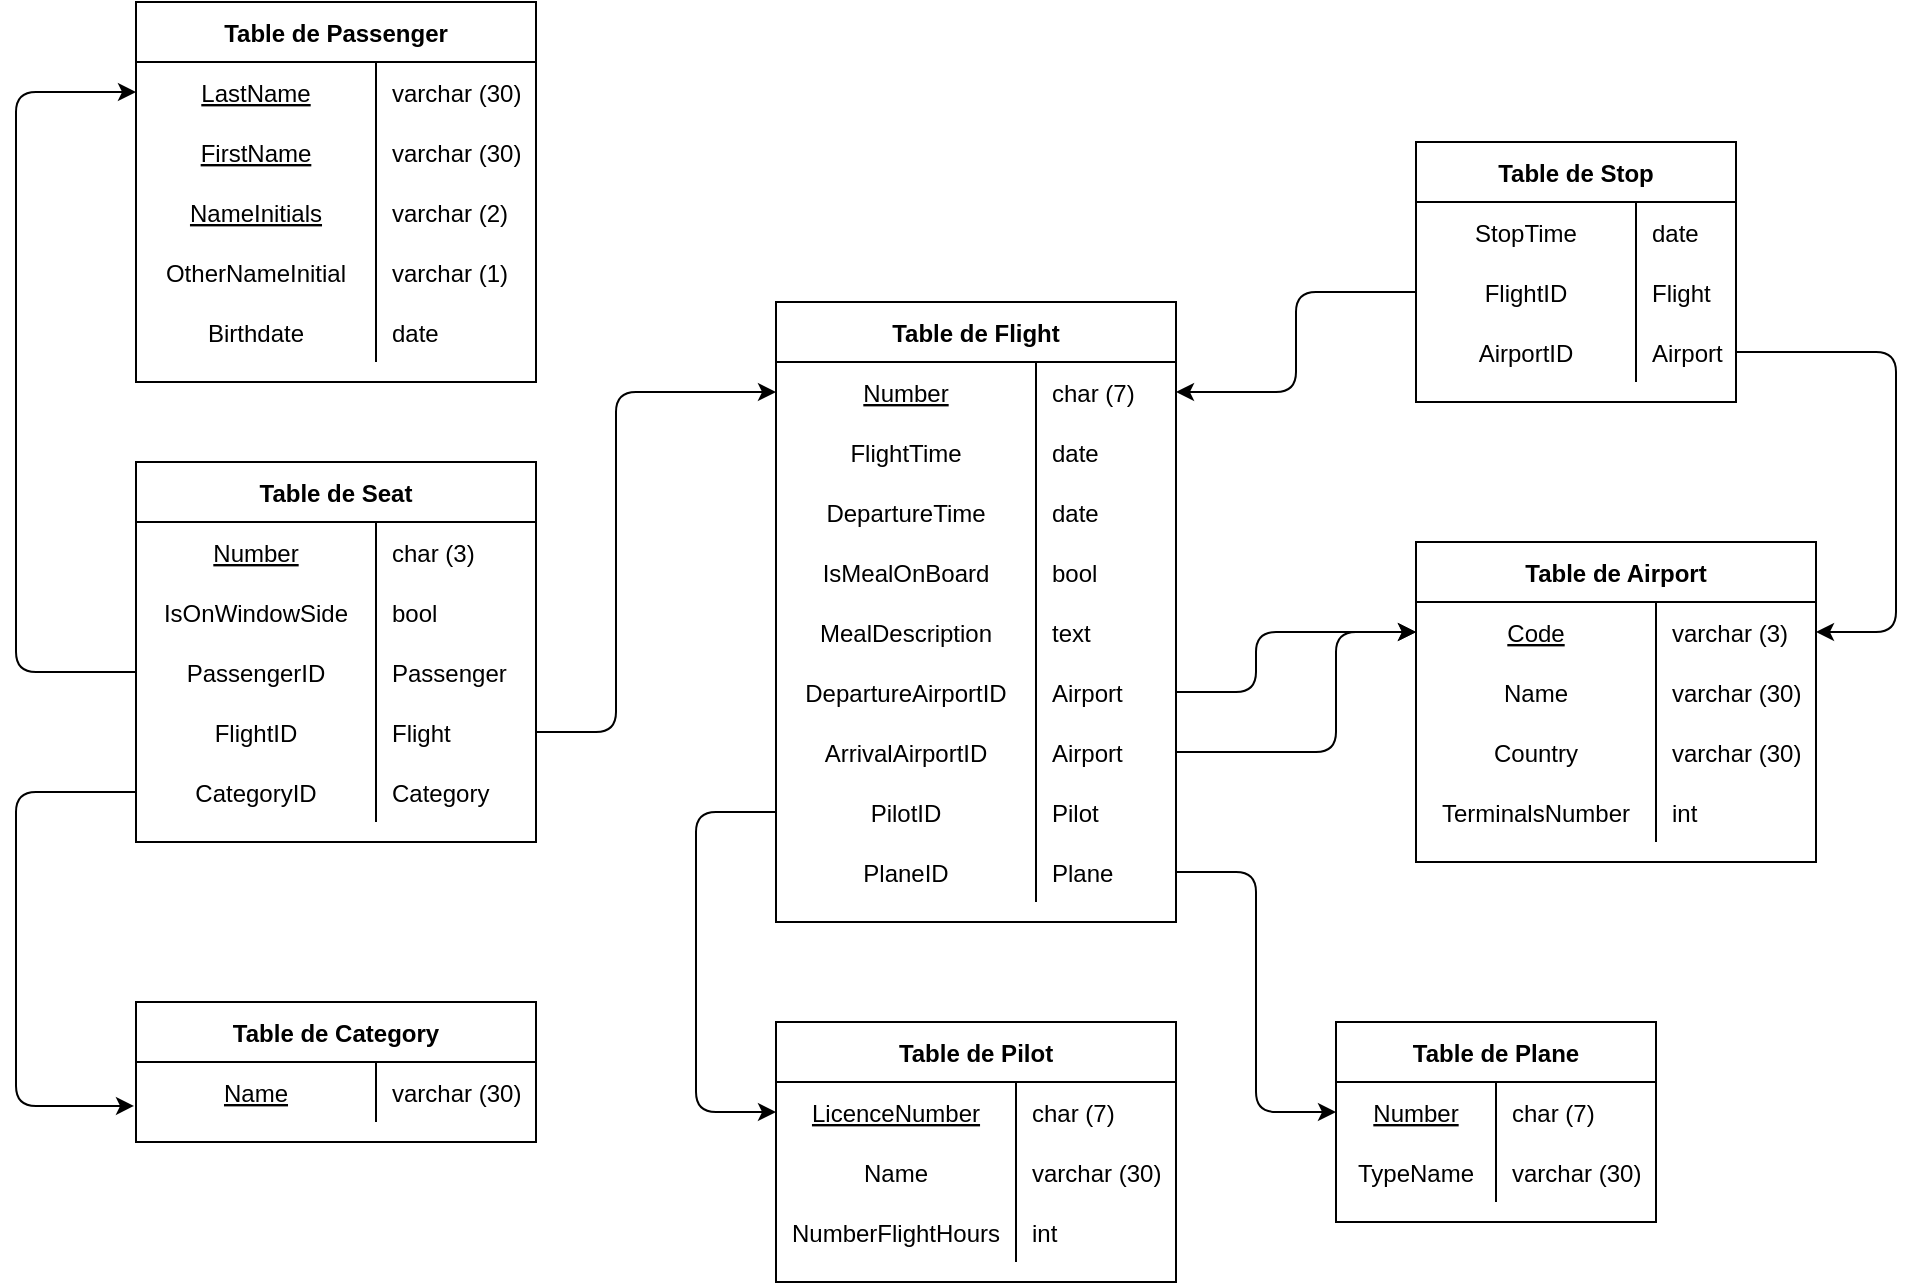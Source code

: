<mxfile version="14.5.1" type="device"><diagram id="QAXBYkKedj2lpTIy9kNh" name="Page-1"><mxGraphModel dx="1346" dy="610" grid="1" gridSize="10" guides="1" tooltips="1" connect="1" arrows="1" fold="1" page="0" pageScale="1" pageWidth="827" pageHeight="1169" math="0" shadow="0"><root><mxCell id="0"/><mxCell id="1" parent="0"/><mxCell id="Ek4FXAFWOjy2_xV1igV_-2" value="Table de Flight" style="shape=table;startSize=30;container=1;collapsible=1;childLayout=tableLayout;fixedRows=1;rowLines=0;fontStyle=1;align=center;resizeLast=1;" parent="1" vertex="1"><mxGeometry x="200" y="160" width="200" height="310" as="geometry"/></mxCell><mxCell id="Ek4FXAFWOjy2_xV1igV_-3" value="" style="shape=partialRectangle;collapsible=0;dropTarget=0;pointerEvents=0;fillColor=none;top=0;left=0;bottom=0;right=0;points=[[0,0.5],[1,0.5]];portConstraint=eastwest;" parent="Ek4FXAFWOjy2_xV1igV_-2" vertex="1"><mxGeometry y="30" width="200" height="30" as="geometry"/></mxCell><mxCell id="Ek4FXAFWOjy2_xV1igV_-4" value="Number" style="shape=partialRectangle;connectable=0;fillColor=none;top=0;left=0;bottom=0;right=0;fontStyle=4;overflow=hidden;" parent="Ek4FXAFWOjy2_xV1igV_-3" vertex="1"><mxGeometry width="130" height="30" as="geometry"/></mxCell><mxCell id="Ek4FXAFWOjy2_xV1igV_-5" value="char (7)" style="shape=partialRectangle;connectable=0;fillColor=none;top=0;left=0;bottom=0;right=0;align=left;spacingLeft=6;fontStyle=0;overflow=hidden;" parent="Ek4FXAFWOjy2_xV1igV_-3" vertex="1"><mxGeometry x="130" width="70" height="30" as="geometry"/></mxCell><mxCell id="Ek4FXAFWOjy2_xV1igV_-28" value="" style="shape=partialRectangle;collapsible=0;dropTarget=0;pointerEvents=0;fillColor=none;top=0;left=0;bottom=0;right=0;points=[[0,0.5],[1,0.5]];portConstraint=eastwest;" parent="Ek4FXAFWOjy2_xV1igV_-2" vertex="1"><mxGeometry y="60" width="200" height="30" as="geometry"/></mxCell><mxCell id="Ek4FXAFWOjy2_xV1igV_-29" value="FlightTime" style="shape=partialRectangle;connectable=0;fillColor=none;top=0;left=0;bottom=0;right=0;fontStyle=0;overflow=hidden;" parent="Ek4FXAFWOjy2_xV1igV_-28" vertex="1"><mxGeometry width="130" height="30" as="geometry"/></mxCell><mxCell id="Ek4FXAFWOjy2_xV1igV_-30" value="date" style="shape=partialRectangle;connectable=0;fillColor=none;top=0;left=0;bottom=0;right=0;align=left;spacingLeft=6;fontStyle=0;overflow=hidden;" parent="Ek4FXAFWOjy2_xV1igV_-28" vertex="1"><mxGeometry x="130" width="70" height="30" as="geometry"/></mxCell><mxCell id="Ek4FXAFWOjy2_xV1igV_-31" value="" style="shape=partialRectangle;collapsible=0;dropTarget=0;pointerEvents=0;fillColor=none;top=0;left=0;bottom=0;right=0;points=[[0,0.5],[1,0.5]];portConstraint=eastwest;" parent="Ek4FXAFWOjy2_xV1igV_-2" vertex="1"><mxGeometry y="90" width="200" height="30" as="geometry"/></mxCell><mxCell id="Ek4FXAFWOjy2_xV1igV_-32" value="DepartureTime" style="shape=partialRectangle;connectable=0;fillColor=none;top=0;left=0;bottom=0;right=0;fontStyle=0;overflow=hidden;" parent="Ek4FXAFWOjy2_xV1igV_-31" vertex="1"><mxGeometry width="130" height="30" as="geometry"/></mxCell><mxCell id="Ek4FXAFWOjy2_xV1igV_-33" value="date" style="shape=partialRectangle;connectable=0;fillColor=none;top=0;left=0;bottom=0;right=0;align=left;spacingLeft=6;fontStyle=0;overflow=hidden;" parent="Ek4FXAFWOjy2_xV1igV_-31" vertex="1"><mxGeometry x="130" width="70" height="30" as="geometry"/></mxCell><mxCell id="Ek4FXAFWOjy2_xV1igV_-34" value="" style="shape=partialRectangle;collapsible=0;dropTarget=0;pointerEvents=0;fillColor=none;top=0;left=0;bottom=0;right=0;points=[[0,0.5],[1,0.5]];portConstraint=eastwest;" parent="Ek4FXAFWOjy2_xV1igV_-2" vertex="1"><mxGeometry y="120" width="200" height="30" as="geometry"/></mxCell><mxCell id="Ek4FXAFWOjy2_xV1igV_-35" value="IsMealOnBoard" style="shape=partialRectangle;connectable=0;fillColor=none;top=0;left=0;bottom=0;right=0;fontStyle=0;overflow=hidden;" parent="Ek4FXAFWOjy2_xV1igV_-34" vertex="1"><mxGeometry width="130" height="30" as="geometry"/></mxCell><mxCell id="Ek4FXAFWOjy2_xV1igV_-36" value="bool" style="shape=partialRectangle;connectable=0;fillColor=none;top=0;left=0;bottom=0;right=0;align=left;spacingLeft=6;fontStyle=0;overflow=hidden;" parent="Ek4FXAFWOjy2_xV1igV_-34" vertex="1"><mxGeometry x="130" width="70" height="30" as="geometry"/></mxCell><mxCell id="Ek4FXAFWOjy2_xV1igV_-37" value="" style="shape=partialRectangle;collapsible=0;dropTarget=0;pointerEvents=0;fillColor=none;top=0;left=0;bottom=0;right=0;points=[[0,0.5],[1,0.5]];portConstraint=eastwest;" parent="Ek4FXAFWOjy2_xV1igV_-2" vertex="1"><mxGeometry y="150" width="200" height="30" as="geometry"/></mxCell><mxCell id="Ek4FXAFWOjy2_xV1igV_-38" value="MealDescription" style="shape=partialRectangle;connectable=0;fillColor=none;top=0;left=0;bottom=0;right=0;fontStyle=0;overflow=hidden;" parent="Ek4FXAFWOjy2_xV1igV_-37" vertex="1"><mxGeometry width="130" height="30" as="geometry"/></mxCell><mxCell id="Ek4FXAFWOjy2_xV1igV_-39" value="text" style="shape=partialRectangle;connectable=0;fillColor=none;top=0;left=0;bottom=0;right=0;align=left;spacingLeft=6;fontStyle=0;overflow=hidden;" parent="Ek4FXAFWOjy2_xV1igV_-37" vertex="1"><mxGeometry x="130" width="70" height="30" as="geometry"/></mxCell><mxCell id="cqCTCalPRMgBTxHticZA-18" style="shape=partialRectangle;collapsible=0;dropTarget=0;pointerEvents=0;fillColor=none;top=0;left=0;bottom=0;right=0;points=[[0,0.5],[1,0.5]];portConstraint=eastwest;" parent="Ek4FXAFWOjy2_xV1igV_-2" vertex="1"><mxGeometry y="180" width="200" height="30" as="geometry"/></mxCell><mxCell id="cqCTCalPRMgBTxHticZA-19" value="DepartureAirportID" style="shape=partialRectangle;connectable=0;fillColor=none;top=0;left=0;bottom=0;right=0;fontStyle=0;overflow=hidden;" parent="cqCTCalPRMgBTxHticZA-18" vertex="1"><mxGeometry width="130" height="30" as="geometry"/></mxCell><mxCell id="cqCTCalPRMgBTxHticZA-20" value="Airport" style="shape=partialRectangle;connectable=0;fillColor=none;top=0;left=0;bottom=0;right=0;align=left;spacingLeft=6;fontStyle=0;overflow=hidden;" parent="cqCTCalPRMgBTxHticZA-18" vertex="1"><mxGeometry x="130" width="70" height="30" as="geometry"/></mxCell><mxCell id="cqCTCalPRMgBTxHticZA-21" style="shape=partialRectangle;collapsible=0;dropTarget=0;pointerEvents=0;fillColor=none;top=0;left=0;bottom=0;right=0;points=[[0,0.5],[1,0.5]];portConstraint=eastwest;" parent="Ek4FXAFWOjy2_xV1igV_-2" vertex="1"><mxGeometry y="210" width="200" height="30" as="geometry"/></mxCell><mxCell id="cqCTCalPRMgBTxHticZA-22" value="ArrivalAirportID" style="shape=partialRectangle;connectable=0;fillColor=none;top=0;left=0;bottom=0;right=0;fontStyle=0;overflow=hidden;" parent="cqCTCalPRMgBTxHticZA-21" vertex="1"><mxGeometry width="130" height="30" as="geometry"/></mxCell><mxCell id="cqCTCalPRMgBTxHticZA-23" value="Airport" style="shape=partialRectangle;connectable=0;fillColor=none;top=0;left=0;bottom=0;right=0;align=left;spacingLeft=6;fontStyle=0;overflow=hidden;" parent="cqCTCalPRMgBTxHticZA-21" vertex="1"><mxGeometry x="130" width="70" height="30" as="geometry"/></mxCell><mxCell id="cqCTCalPRMgBTxHticZA-10" style="shape=partialRectangle;collapsible=0;dropTarget=0;pointerEvents=0;fillColor=none;top=0;left=0;bottom=0;right=0;points=[[0,0.5],[1,0.5]];portConstraint=eastwest;" parent="Ek4FXAFWOjy2_xV1igV_-2" vertex="1"><mxGeometry y="240" width="200" height="30" as="geometry"/></mxCell><mxCell id="cqCTCalPRMgBTxHticZA-11" value="PilotID" style="shape=partialRectangle;connectable=0;fillColor=none;top=0;left=0;bottom=0;right=0;fontStyle=0;overflow=hidden;" parent="cqCTCalPRMgBTxHticZA-10" vertex="1"><mxGeometry width="130" height="30" as="geometry"/></mxCell><mxCell id="cqCTCalPRMgBTxHticZA-12" value="Pilot" style="shape=partialRectangle;connectable=0;fillColor=none;top=0;left=0;bottom=0;right=0;align=left;spacingLeft=6;fontStyle=0;overflow=hidden;" parent="cqCTCalPRMgBTxHticZA-10" vertex="1"><mxGeometry x="130" width="70" height="30" as="geometry"/></mxCell><mxCell id="cqCTCalPRMgBTxHticZA-13" style="shape=partialRectangle;collapsible=0;dropTarget=0;pointerEvents=0;fillColor=none;top=0;left=0;bottom=0;right=0;points=[[0,0.5],[1,0.5]];portConstraint=eastwest;" parent="Ek4FXAFWOjy2_xV1igV_-2" vertex="1"><mxGeometry y="270" width="200" height="30" as="geometry"/></mxCell><mxCell id="cqCTCalPRMgBTxHticZA-14" value="PlaneID" style="shape=partialRectangle;connectable=0;fillColor=none;top=0;left=0;bottom=0;right=0;fontStyle=0;overflow=hidden;" parent="cqCTCalPRMgBTxHticZA-13" vertex="1"><mxGeometry width="130" height="30" as="geometry"/></mxCell><mxCell id="cqCTCalPRMgBTxHticZA-15" value="Plane" style="shape=partialRectangle;connectable=0;fillColor=none;top=0;left=0;bottom=0;right=0;align=left;spacingLeft=6;fontStyle=0;overflow=hidden;" parent="cqCTCalPRMgBTxHticZA-13" vertex="1"><mxGeometry x="130" width="70" height="30" as="geometry"/></mxCell><mxCell id="Ek4FXAFWOjy2_xV1igV_-43" value="Table de Airport" style="shape=table;startSize=30;container=1;collapsible=1;childLayout=tableLayout;fixedRows=1;rowLines=0;fontStyle=1;align=center;resizeLast=1;" parent="1" vertex="1"><mxGeometry x="520" y="280" width="200" height="160" as="geometry"/></mxCell><mxCell id="Ek4FXAFWOjy2_xV1igV_-44" value="" style="shape=partialRectangle;collapsible=0;dropTarget=0;pointerEvents=0;fillColor=none;top=0;left=0;bottom=0;right=0;points=[[0,0.5],[1,0.5]];portConstraint=eastwest;" parent="Ek4FXAFWOjy2_xV1igV_-43" vertex="1"><mxGeometry y="30" width="200" height="30" as="geometry"/></mxCell><mxCell id="Ek4FXAFWOjy2_xV1igV_-45" value="Code" style="shape=partialRectangle;connectable=0;fillColor=none;top=0;left=0;bottom=0;right=0;fontStyle=4;overflow=hidden;" parent="Ek4FXAFWOjy2_xV1igV_-44" vertex="1"><mxGeometry width="120" height="30" as="geometry"/></mxCell><mxCell id="Ek4FXAFWOjy2_xV1igV_-46" value="varchar (3)" style="shape=partialRectangle;connectable=0;fillColor=none;top=0;left=0;bottom=0;right=0;align=left;spacingLeft=6;fontStyle=0;overflow=hidden;" parent="Ek4FXAFWOjy2_xV1igV_-44" vertex="1"><mxGeometry x="120" width="80" height="30" as="geometry"/></mxCell><mxCell id="Ek4FXAFWOjy2_xV1igV_-47" value="" style="shape=partialRectangle;collapsible=0;dropTarget=0;pointerEvents=0;fillColor=none;top=0;left=0;bottom=0;right=0;points=[[0,0.5],[1,0.5]];portConstraint=eastwest;" parent="Ek4FXAFWOjy2_xV1igV_-43" vertex="1"><mxGeometry y="60" width="200" height="30" as="geometry"/></mxCell><mxCell id="Ek4FXAFWOjy2_xV1igV_-48" value="Name" style="shape=partialRectangle;connectable=0;fillColor=none;top=0;left=0;bottom=0;right=0;fontStyle=0;overflow=hidden;" parent="Ek4FXAFWOjy2_xV1igV_-47" vertex="1"><mxGeometry width="120" height="30" as="geometry"/></mxCell><mxCell id="Ek4FXAFWOjy2_xV1igV_-49" value="varchar (30)" style="shape=partialRectangle;connectable=0;fillColor=none;top=0;left=0;bottom=0;right=0;align=left;spacingLeft=6;fontStyle=0;overflow=hidden;" parent="Ek4FXAFWOjy2_xV1igV_-47" vertex="1"><mxGeometry x="120" width="80" height="30" as="geometry"/></mxCell><mxCell id="Ek4FXAFWOjy2_xV1igV_-50" value="" style="shape=partialRectangle;collapsible=0;dropTarget=0;pointerEvents=0;fillColor=none;top=0;left=0;bottom=0;right=0;points=[[0,0.5],[1,0.5]];portConstraint=eastwest;" parent="Ek4FXAFWOjy2_xV1igV_-43" vertex="1"><mxGeometry y="90" width="200" height="30" as="geometry"/></mxCell><mxCell id="Ek4FXAFWOjy2_xV1igV_-51" value="Country" style="shape=partialRectangle;connectable=0;fillColor=none;top=0;left=0;bottom=0;right=0;fontStyle=0;overflow=hidden;" parent="Ek4FXAFWOjy2_xV1igV_-50" vertex="1"><mxGeometry width="120" height="30" as="geometry"/></mxCell><mxCell id="Ek4FXAFWOjy2_xV1igV_-52" value="varchar (30)" style="shape=partialRectangle;connectable=0;fillColor=none;top=0;left=0;bottom=0;right=0;align=left;spacingLeft=6;fontStyle=0;overflow=hidden;" parent="Ek4FXAFWOjy2_xV1igV_-50" vertex="1"><mxGeometry x="120" width="80" height="30" as="geometry"/></mxCell><mxCell id="Ek4FXAFWOjy2_xV1igV_-53" value="" style="shape=partialRectangle;collapsible=0;dropTarget=0;pointerEvents=0;fillColor=none;top=0;left=0;bottom=0;right=0;points=[[0,0.5],[1,0.5]];portConstraint=eastwest;" parent="Ek4FXAFWOjy2_xV1igV_-43" vertex="1"><mxGeometry y="120" width="200" height="30" as="geometry"/></mxCell><mxCell id="Ek4FXAFWOjy2_xV1igV_-54" value="TerminalsNumber" style="shape=partialRectangle;connectable=0;fillColor=none;top=0;left=0;bottom=0;right=0;fontStyle=0;overflow=hidden;" parent="Ek4FXAFWOjy2_xV1igV_-53" vertex="1"><mxGeometry width="120" height="30" as="geometry"/></mxCell><mxCell id="Ek4FXAFWOjy2_xV1igV_-55" value="int" style="shape=partialRectangle;connectable=0;fillColor=none;top=0;left=0;bottom=0;right=0;align=left;spacingLeft=6;fontStyle=0;overflow=hidden;" parent="Ek4FXAFWOjy2_xV1igV_-53" vertex="1"><mxGeometry x="120" width="80" height="30" as="geometry"/></mxCell><mxCell id="Ek4FXAFWOjy2_xV1igV_-60" value="Table de Stop" style="shape=table;startSize=30;container=1;collapsible=1;childLayout=tableLayout;fixedRows=1;rowLines=0;fontStyle=1;align=center;resizeLast=1;" parent="1" vertex="1"><mxGeometry x="520" y="80" width="160" height="130" as="geometry"/></mxCell><mxCell id="Ek4FXAFWOjy2_xV1igV_-61" value="" style="shape=partialRectangle;collapsible=0;dropTarget=0;pointerEvents=0;fillColor=none;top=0;left=0;bottom=0;right=0;points=[[0,0.5],[1,0.5]];portConstraint=eastwest;" parent="Ek4FXAFWOjy2_xV1igV_-60" vertex="1"><mxGeometry y="30" width="160" height="30" as="geometry"/></mxCell><mxCell id="Ek4FXAFWOjy2_xV1igV_-62" value="StopTime" style="shape=partialRectangle;connectable=0;fillColor=none;top=0;left=0;bottom=0;right=0;fontStyle=0;overflow=hidden;" parent="Ek4FXAFWOjy2_xV1igV_-61" vertex="1"><mxGeometry width="110" height="30" as="geometry"/></mxCell><mxCell id="Ek4FXAFWOjy2_xV1igV_-63" value="date" style="shape=partialRectangle;connectable=0;fillColor=none;top=0;left=0;bottom=0;right=0;align=left;spacingLeft=6;fontStyle=0;overflow=hidden;" parent="Ek4FXAFWOjy2_xV1igV_-61" vertex="1"><mxGeometry x="110" width="50" height="30" as="geometry"/></mxCell><mxCell id="cqCTCalPRMgBTxHticZA-26" style="shape=partialRectangle;collapsible=0;dropTarget=0;pointerEvents=0;fillColor=none;top=0;left=0;bottom=0;right=0;points=[[0,0.5],[1,0.5]];portConstraint=eastwest;" parent="Ek4FXAFWOjy2_xV1igV_-60" vertex="1"><mxGeometry y="60" width="160" height="30" as="geometry"/></mxCell><mxCell id="cqCTCalPRMgBTxHticZA-27" value="FlightID" style="shape=partialRectangle;connectable=0;fillColor=none;top=0;left=0;bottom=0;right=0;fontStyle=0;overflow=hidden;" parent="cqCTCalPRMgBTxHticZA-26" vertex="1"><mxGeometry width="110" height="30" as="geometry"/></mxCell><mxCell id="cqCTCalPRMgBTxHticZA-28" value="Flight" style="shape=partialRectangle;connectable=0;fillColor=none;top=0;left=0;bottom=0;right=0;align=left;spacingLeft=6;fontStyle=0;overflow=hidden;" parent="cqCTCalPRMgBTxHticZA-26" vertex="1"><mxGeometry x="110" width="50" height="30" as="geometry"/></mxCell><mxCell id="cqCTCalPRMgBTxHticZA-29" style="shape=partialRectangle;collapsible=0;dropTarget=0;pointerEvents=0;fillColor=none;top=0;left=0;bottom=0;right=0;points=[[0,0.5],[1,0.5]];portConstraint=eastwest;" parent="Ek4FXAFWOjy2_xV1igV_-60" vertex="1"><mxGeometry y="90" width="160" height="30" as="geometry"/></mxCell><mxCell id="cqCTCalPRMgBTxHticZA-30" value="AirportID" style="shape=partialRectangle;connectable=0;fillColor=none;top=0;left=0;bottom=0;right=0;fontStyle=0;overflow=hidden;" parent="cqCTCalPRMgBTxHticZA-29" vertex="1"><mxGeometry width="110" height="30" as="geometry"/></mxCell><mxCell id="cqCTCalPRMgBTxHticZA-31" value="Airport" style="shape=partialRectangle;connectable=0;fillColor=none;top=0;left=0;bottom=0;right=0;align=left;spacingLeft=6;fontStyle=0;overflow=hidden;" parent="cqCTCalPRMgBTxHticZA-29" vertex="1"><mxGeometry x="110" width="50" height="30" as="geometry"/></mxCell><mxCell id="Ek4FXAFWOjy2_xV1igV_-73" value="Table de Plane" style="shape=table;startSize=30;container=1;collapsible=1;childLayout=tableLayout;fixedRows=1;rowLines=0;fontStyle=1;align=center;resizeLast=1;" parent="1" vertex="1"><mxGeometry x="480" y="520" width="160" height="100" as="geometry"/></mxCell><mxCell id="Ek4FXAFWOjy2_xV1igV_-74" value="" style="shape=partialRectangle;collapsible=0;dropTarget=0;pointerEvents=0;fillColor=none;top=0;left=0;bottom=0;right=0;points=[[0,0.5],[1,0.5]];portConstraint=eastwest;" parent="Ek4FXAFWOjy2_xV1igV_-73" vertex="1"><mxGeometry y="30" width="160" height="30" as="geometry"/></mxCell><mxCell id="Ek4FXAFWOjy2_xV1igV_-75" value="Number" style="shape=partialRectangle;connectable=0;fillColor=none;top=0;left=0;bottom=0;right=0;fontStyle=4;overflow=hidden;" parent="Ek4FXAFWOjy2_xV1igV_-74" vertex="1"><mxGeometry width="80" height="30" as="geometry"/></mxCell><mxCell id="Ek4FXAFWOjy2_xV1igV_-76" value="char (7)" style="shape=partialRectangle;connectable=0;fillColor=none;top=0;left=0;bottom=0;right=0;align=left;spacingLeft=6;fontStyle=0;overflow=hidden;" parent="Ek4FXAFWOjy2_xV1igV_-74" vertex="1"><mxGeometry x="80" width="80" height="30" as="geometry"/></mxCell><mxCell id="Ek4FXAFWOjy2_xV1igV_-77" value="" style="shape=partialRectangle;collapsible=0;dropTarget=0;pointerEvents=0;fillColor=none;top=0;left=0;bottom=0;right=0;points=[[0,0.5],[1,0.5]];portConstraint=eastwest;" parent="Ek4FXAFWOjy2_xV1igV_-73" vertex="1"><mxGeometry y="60" width="160" height="30" as="geometry"/></mxCell><mxCell id="Ek4FXAFWOjy2_xV1igV_-78" value="TypeName" style="shape=partialRectangle;connectable=0;fillColor=none;top=0;left=0;bottom=0;right=0;fontStyle=0;overflow=hidden;" parent="Ek4FXAFWOjy2_xV1igV_-77" vertex="1"><mxGeometry width="80" height="30" as="geometry"/></mxCell><mxCell id="Ek4FXAFWOjy2_xV1igV_-79" value="varchar (30)" style="shape=partialRectangle;connectable=0;fillColor=none;top=0;left=0;bottom=0;right=0;align=left;spacingLeft=6;fontStyle=0;overflow=hidden;" parent="Ek4FXAFWOjy2_xV1igV_-77" vertex="1"><mxGeometry x="80" width="80" height="30" as="geometry"/></mxCell><mxCell id="Ek4FXAFWOjy2_xV1igV_-86" value="Table de Pilot" style="shape=table;startSize=30;container=1;collapsible=1;childLayout=tableLayout;fixedRows=1;rowLines=0;fontStyle=1;align=center;resizeLast=1;" parent="1" vertex="1"><mxGeometry x="200" y="520" width="200" height="130" as="geometry"/></mxCell><mxCell id="Ek4FXAFWOjy2_xV1igV_-87" value="" style="shape=partialRectangle;collapsible=0;dropTarget=0;pointerEvents=0;fillColor=none;top=0;left=0;bottom=0;right=0;points=[[0,0.5],[1,0.5]];portConstraint=eastwest;" parent="Ek4FXAFWOjy2_xV1igV_-86" vertex="1"><mxGeometry y="30" width="200" height="30" as="geometry"/></mxCell><mxCell id="Ek4FXAFWOjy2_xV1igV_-88" value="LicenceNumber" style="shape=partialRectangle;connectable=0;fillColor=none;top=0;left=0;bottom=0;right=0;fontStyle=4;overflow=hidden;" parent="Ek4FXAFWOjy2_xV1igV_-87" vertex="1"><mxGeometry width="120" height="30" as="geometry"/></mxCell><mxCell id="Ek4FXAFWOjy2_xV1igV_-89" value="char (7)" style="shape=partialRectangle;connectable=0;fillColor=none;top=0;left=0;bottom=0;right=0;align=left;spacingLeft=6;fontStyle=0;overflow=hidden;" parent="Ek4FXAFWOjy2_xV1igV_-87" vertex="1"><mxGeometry x="120" width="80" height="30" as="geometry"/></mxCell><mxCell id="Ek4FXAFWOjy2_xV1igV_-90" value="" style="shape=partialRectangle;collapsible=0;dropTarget=0;pointerEvents=0;fillColor=none;top=0;left=0;bottom=0;right=0;points=[[0,0.5],[1,0.5]];portConstraint=eastwest;" parent="Ek4FXAFWOjy2_xV1igV_-86" vertex="1"><mxGeometry y="60" width="200" height="30" as="geometry"/></mxCell><mxCell id="Ek4FXAFWOjy2_xV1igV_-91" value="Name" style="shape=partialRectangle;connectable=0;fillColor=none;top=0;left=0;bottom=0;right=0;fontStyle=0;overflow=hidden;" parent="Ek4FXAFWOjy2_xV1igV_-90" vertex="1"><mxGeometry width="120" height="30" as="geometry"/></mxCell><mxCell id="Ek4FXAFWOjy2_xV1igV_-92" value="varchar (30)" style="shape=partialRectangle;connectable=0;fillColor=none;top=0;left=0;bottom=0;right=0;align=left;spacingLeft=6;fontStyle=0;overflow=hidden;" parent="Ek4FXAFWOjy2_xV1igV_-90" vertex="1"><mxGeometry x="120" width="80" height="30" as="geometry"/></mxCell><mxCell id="Ek4FXAFWOjy2_xV1igV_-93" value="" style="shape=partialRectangle;collapsible=0;dropTarget=0;pointerEvents=0;fillColor=none;top=0;left=0;bottom=0;right=0;points=[[0,0.5],[1,0.5]];portConstraint=eastwest;" parent="Ek4FXAFWOjy2_xV1igV_-86" vertex="1"><mxGeometry y="90" width="200" height="30" as="geometry"/></mxCell><mxCell id="Ek4FXAFWOjy2_xV1igV_-94" value="NumberFlightHours" style="shape=partialRectangle;connectable=0;fillColor=none;top=0;left=0;bottom=0;right=0;fontStyle=0;overflow=hidden;" parent="Ek4FXAFWOjy2_xV1igV_-93" vertex="1"><mxGeometry width="120" height="30" as="geometry"/></mxCell><mxCell id="Ek4FXAFWOjy2_xV1igV_-95" value="int" style="shape=partialRectangle;connectable=0;fillColor=none;top=0;left=0;bottom=0;right=0;align=left;spacingLeft=6;fontStyle=0;overflow=hidden;" parent="Ek4FXAFWOjy2_xV1igV_-93" vertex="1"><mxGeometry x="120" width="80" height="30" as="geometry"/></mxCell><mxCell id="Ek4FXAFWOjy2_xV1igV_-99" value="Table de Seat" style="shape=table;startSize=30;container=1;collapsible=1;childLayout=tableLayout;fixedRows=1;rowLines=0;fontStyle=1;align=center;resizeLast=1;" parent="1" vertex="1"><mxGeometry x="-120" y="240" width="200" height="190" as="geometry"/></mxCell><mxCell id="Ek4FXAFWOjy2_xV1igV_-100" value="" style="shape=partialRectangle;collapsible=0;dropTarget=0;pointerEvents=0;fillColor=none;top=0;left=0;bottom=0;right=0;points=[[0,0.5],[1,0.5]];portConstraint=eastwest;" parent="Ek4FXAFWOjy2_xV1igV_-99" vertex="1"><mxGeometry y="30" width="200" height="30" as="geometry"/></mxCell><mxCell id="Ek4FXAFWOjy2_xV1igV_-101" value="Number" style="shape=partialRectangle;connectable=0;fillColor=none;top=0;left=0;bottom=0;right=0;fontStyle=4;overflow=hidden;" parent="Ek4FXAFWOjy2_xV1igV_-100" vertex="1"><mxGeometry width="120" height="30" as="geometry"/></mxCell><mxCell id="Ek4FXAFWOjy2_xV1igV_-102" value="char (3)" style="shape=partialRectangle;connectable=0;fillColor=none;top=0;left=0;bottom=0;right=0;align=left;spacingLeft=6;fontStyle=0;overflow=hidden;" parent="Ek4FXAFWOjy2_xV1igV_-100" vertex="1"><mxGeometry x="120" width="80" height="30" as="geometry"/></mxCell><mxCell id="Ek4FXAFWOjy2_xV1igV_-106" value="" style="shape=partialRectangle;collapsible=0;dropTarget=0;pointerEvents=0;fillColor=none;top=0;left=0;bottom=0;right=0;points=[[0,0.5],[1,0.5]];portConstraint=eastwest;" parent="Ek4FXAFWOjy2_xV1igV_-99" vertex="1"><mxGeometry y="60" width="200" height="30" as="geometry"/></mxCell><mxCell id="Ek4FXAFWOjy2_xV1igV_-107" value="IsOnWindowSide" style="shape=partialRectangle;connectable=0;fillColor=none;top=0;left=0;bottom=0;right=0;fontStyle=0;overflow=hidden;" parent="Ek4FXAFWOjy2_xV1igV_-106" vertex="1"><mxGeometry width="120" height="30" as="geometry"/></mxCell><mxCell id="Ek4FXAFWOjy2_xV1igV_-108" value="bool" style="shape=partialRectangle;connectable=0;fillColor=none;top=0;left=0;bottom=0;right=0;align=left;spacingLeft=6;fontStyle=0;overflow=hidden;" parent="Ek4FXAFWOjy2_xV1igV_-106" vertex="1"><mxGeometry x="120" width="80" height="30" as="geometry"/></mxCell><mxCell id="cqCTCalPRMgBTxHticZA-4" style="shape=partialRectangle;collapsible=0;dropTarget=0;pointerEvents=0;fillColor=none;top=0;left=0;bottom=0;right=0;points=[[0,0.5],[1,0.5]];portConstraint=eastwest;" parent="Ek4FXAFWOjy2_xV1igV_-99" vertex="1"><mxGeometry y="90" width="200" height="30" as="geometry"/></mxCell><mxCell id="cqCTCalPRMgBTxHticZA-5" value="PassengerID" style="shape=partialRectangle;connectable=0;fillColor=none;top=0;left=0;bottom=0;right=0;fontStyle=0;overflow=hidden;" parent="cqCTCalPRMgBTxHticZA-4" vertex="1"><mxGeometry width="120" height="30" as="geometry"/></mxCell><mxCell id="cqCTCalPRMgBTxHticZA-6" value="Passenger" style="shape=partialRectangle;connectable=0;fillColor=none;top=0;left=0;bottom=0;right=0;align=left;spacingLeft=6;fontStyle=0;overflow=hidden;" parent="cqCTCalPRMgBTxHticZA-4" vertex="1"><mxGeometry x="120" width="80" height="30" as="geometry"/></mxCell><mxCell id="cqCTCalPRMgBTxHticZA-7" style="shape=partialRectangle;collapsible=0;dropTarget=0;pointerEvents=0;fillColor=none;top=0;left=0;bottom=0;right=0;points=[[0,0.5],[1,0.5]];portConstraint=eastwest;" parent="Ek4FXAFWOjy2_xV1igV_-99" vertex="1"><mxGeometry y="120" width="200" height="30" as="geometry"/></mxCell><mxCell id="cqCTCalPRMgBTxHticZA-8" value="FlightID" style="shape=partialRectangle;connectable=0;fillColor=none;top=0;left=0;bottom=0;right=0;fontStyle=0;overflow=hidden;" parent="cqCTCalPRMgBTxHticZA-7" vertex="1"><mxGeometry width="120" height="30" as="geometry"/></mxCell><mxCell id="cqCTCalPRMgBTxHticZA-9" value="Flight" style="shape=partialRectangle;connectable=0;fillColor=none;top=0;left=0;bottom=0;right=0;align=left;spacingLeft=6;fontStyle=0;overflow=hidden;" parent="cqCTCalPRMgBTxHticZA-7" vertex="1"><mxGeometry x="120" width="80" height="30" as="geometry"/></mxCell><mxCell id="Ek4FXAFWOjy2_xV1igV_-103" value="" style="shape=partialRectangle;collapsible=0;dropTarget=0;pointerEvents=0;fillColor=none;top=0;left=0;bottom=0;right=0;points=[[0,0.5],[1,0.5]];portConstraint=eastwest;" parent="Ek4FXAFWOjy2_xV1igV_-99" vertex="1"><mxGeometry y="150" width="200" height="30" as="geometry"/></mxCell><mxCell id="Ek4FXAFWOjy2_xV1igV_-104" value="CategoryID" style="shape=partialRectangle;connectable=0;fillColor=none;top=0;left=0;bottom=0;right=0;fontStyle=0;overflow=hidden;" parent="Ek4FXAFWOjy2_xV1igV_-103" vertex="1"><mxGeometry width="120" height="30" as="geometry"/></mxCell><mxCell id="Ek4FXAFWOjy2_xV1igV_-105" value="Category" style="shape=partialRectangle;connectable=0;fillColor=none;top=0;left=0;bottom=0;right=0;align=left;spacingLeft=6;fontStyle=0;overflow=hidden;" parent="Ek4FXAFWOjy2_xV1igV_-103" vertex="1"><mxGeometry x="120" width="80" height="30" as="geometry"/></mxCell><mxCell id="Ek4FXAFWOjy2_xV1igV_-124" value="Table de Passenger" style="shape=table;startSize=30;container=1;collapsible=1;childLayout=tableLayout;fixedRows=1;rowLines=0;fontStyle=1;align=center;resizeLast=1;" parent="1" vertex="1"><mxGeometry x="-120" y="10" width="200" height="190" as="geometry"/></mxCell><mxCell id="Ek4FXAFWOjy2_xV1igV_-125" value="" style="shape=partialRectangle;collapsible=0;dropTarget=0;pointerEvents=0;fillColor=none;top=0;left=0;bottom=0;right=0;points=[[0,0.5],[1,0.5]];portConstraint=eastwest;" parent="Ek4FXAFWOjy2_xV1igV_-124" vertex="1"><mxGeometry y="30" width="200" height="30" as="geometry"/></mxCell><mxCell id="Ek4FXAFWOjy2_xV1igV_-126" value="LastName" style="shape=partialRectangle;connectable=0;fillColor=none;top=0;left=0;bottom=0;right=0;fontStyle=4;overflow=hidden;" parent="Ek4FXAFWOjy2_xV1igV_-125" vertex="1"><mxGeometry width="120" height="30" as="geometry"/></mxCell><mxCell id="Ek4FXAFWOjy2_xV1igV_-127" value="varchar (30)" style="shape=partialRectangle;connectable=0;fillColor=none;top=0;left=0;bottom=0;right=0;align=left;spacingLeft=6;fontStyle=0;overflow=hidden;" parent="Ek4FXAFWOjy2_xV1igV_-125" vertex="1"><mxGeometry x="120" width="80" height="30" as="geometry"/></mxCell><mxCell id="Ek4FXAFWOjy2_xV1igV_-128" value="" style="shape=partialRectangle;collapsible=0;dropTarget=0;pointerEvents=0;fillColor=none;top=0;left=0;bottom=0;right=0;points=[[0,0.5],[1,0.5]];portConstraint=eastwest;" parent="Ek4FXAFWOjy2_xV1igV_-124" vertex="1"><mxGeometry y="60" width="200" height="30" as="geometry"/></mxCell><mxCell id="Ek4FXAFWOjy2_xV1igV_-129" value="FirstName" style="shape=partialRectangle;connectable=0;fillColor=none;top=0;left=0;bottom=0;right=0;fontStyle=4;overflow=hidden;" parent="Ek4FXAFWOjy2_xV1igV_-128" vertex="1"><mxGeometry width="120" height="30" as="geometry"/></mxCell><mxCell id="Ek4FXAFWOjy2_xV1igV_-130" value="varchar (30)" style="shape=partialRectangle;connectable=0;fillColor=none;top=0;left=0;bottom=0;right=0;align=left;spacingLeft=6;fontStyle=0;overflow=hidden;" parent="Ek4FXAFWOjy2_xV1igV_-128" vertex="1"><mxGeometry x="120" width="80" height="30" as="geometry"/></mxCell><mxCell id="Ek4FXAFWOjy2_xV1igV_-131" value="" style="shape=partialRectangle;collapsible=0;dropTarget=0;pointerEvents=0;fillColor=none;top=0;left=0;bottom=0;right=0;points=[[0,0.5],[1,0.5]];portConstraint=eastwest;" parent="Ek4FXAFWOjy2_xV1igV_-124" vertex="1"><mxGeometry y="90" width="200" height="30" as="geometry"/></mxCell><mxCell id="Ek4FXAFWOjy2_xV1igV_-132" value="NameInitials" style="shape=partialRectangle;connectable=0;fillColor=none;top=0;left=0;bottom=0;right=0;fontStyle=4;overflow=hidden;" parent="Ek4FXAFWOjy2_xV1igV_-131" vertex="1"><mxGeometry width="120" height="30" as="geometry"/></mxCell><mxCell id="Ek4FXAFWOjy2_xV1igV_-133" value="varchar (2)" style="shape=partialRectangle;connectable=0;fillColor=none;top=0;left=0;bottom=0;right=0;align=left;spacingLeft=6;fontStyle=0;overflow=hidden;" parent="Ek4FXAFWOjy2_xV1igV_-131" vertex="1"><mxGeometry x="120" width="80" height="30" as="geometry"/></mxCell><mxCell id="Ek4FXAFWOjy2_xV1igV_-134" value="" style="shape=partialRectangle;collapsible=0;dropTarget=0;pointerEvents=0;fillColor=none;top=0;left=0;bottom=0;right=0;points=[[0,0.5],[1,0.5]];portConstraint=eastwest;" parent="Ek4FXAFWOjy2_xV1igV_-124" vertex="1"><mxGeometry y="120" width="200" height="30" as="geometry"/></mxCell><mxCell id="Ek4FXAFWOjy2_xV1igV_-135" value="OtherNameInitial" style="shape=partialRectangle;connectable=0;fillColor=none;top=0;left=0;bottom=0;right=0;fontStyle=0;overflow=hidden;" parent="Ek4FXAFWOjy2_xV1igV_-134" vertex="1"><mxGeometry width="120" height="30" as="geometry"/></mxCell><mxCell id="Ek4FXAFWOjy2_xV1igV_-136" value="varchar (1)" style="shape=partialRectangle;connectable=0;fillColor=none;top=0;left=0;bottom=0;right=0;align=left;spacingLeft=6;fontStyle=0;overflow=hidden;" parent="Ek4FXAFWOjy2_xV1igV_-134" vertex="1"><mxGeometry x="120" width="80" height="30" as="geometry"/></mxCell><mxCell id="Ek4FXAFWOjy2_xV1igV_-137" value="" style="shape=partialRectangle;collapsible=0;dropTarget=0;pointerEvents=0;fillColor=none;top=0;left=0;bottom=0;right=0;points=[[0,0.5],[1,0.5]];portConstraint=eastwest;" parent="Ek4FXAFWOjy2_xV1igV_-124" vertex="1"><mxGeometry y="150" width="200" height="30" as="geometry"/></mxCell><mxCell id="Ek4FXAFWOjy2_xV1igV_-138" value="Birthdate" style="shape=partialRectangle;connectable=0;fillColor=none;top=0;left=0;bottom=0;right=0;fontStyle=0;overflow=hidden;" parent="Ek4FXAFWOjy2_xV1igV_-137" vertex="1"><mxGeometry width="120" height="30" as="geometry"/></mxCell><mxCell id="Ek4FXAFWOjy2_xV1igV_-139" value="date" style="shape=partialRectangle;connectable=0;fillColor=none;top=0;left=0;bottom=0;right=0;align=left;spacingLeft=6;fontStyle=0;overflow=hidden;" parent="Ek4FXAFWOjy2_xV1igV_-137" vertex="1"><mxGeometry x="120" width="80" height="30" as="geometry"/></mxCell><mxCell id="Ek4FXAFWOjy2_xV1igV_-141" value="" style="endArrow=classic;startArrow=none;html=1;exitX=1;exitY=0.5;exitDx=0;exitDy=0;entryX=0;entryY=0.5;entryDx=0;entryDy=0;startFill=0;" parent="1" source="cqCTCalPRMgBTxHticZA-7" target="Ek4FXAFWOjy2_xV1igV_-3" edge="1"><mxGeometry width="50" height="50" relative="1" as="geometry"><mxPoint x="410" y="280" as="sourcePoint"/><mxPoint x="460" y="230" as="targetPoint"/><Array as="points"><mxPoint x="120" y="375"/><mxPoint x="120" y="205"/></Array></mxGeometry></mxCell><mxCell id="Ek4FXAFWOjy2_xV1igV_-142" value="" style="endArrow=none;startArrow=classic;html=1;entryX=0;entryY=0.5;entryDx=0;entryDy=0;exitX=0;exitY=0.5;exitDx=0;exitDy=0;endFill=0;" parent="1" source="Ek4FXAFWOjy2_xV1igV_-125" target="cqCTCalPRMgBTxHticZA-4" edge="1"><mxGeometry width="50" height="50" relative="1" as="geometry"><mxPoint x="410" y="280" as="sourcePoint"/><mxPoint x="460" y="230" as="targetPoint"/><Array as="points"><mxPoint x="-180" y="55"/><mxPoint x="-180" y="345"/></Array></mxGeometry></mxCell><mxCell id="Ek4FXAFWOjy2_xV1igV_-143" value="" style="endArrow=none;startArrow=classic;html=1;entryX=0;entryY=0.5;entryDx=0;entryDy=0;exitX=0;exitY=0.5;exitDx=0;exitDy=0;endFill=0;" parent="1" source="Ek4FXAFWOjy2_xV1igV_-87" target="cqCTCalPRMgBTxHticZA-10" edge="1"><mxGeometry width="50" height="50" relative="1" as="geometry"><mxPoint x="410" y="280" as="sourcePoint"/><mxPoint x="640" y="160" as="targetPoint"/><Array as="points"><mxPoint x="160" y="565"/><mxPoint x="160" y="415"/></Array></mxGeometry></mxCell><mxCell id="cqCTCalPRMgBTxHticZA-17" value="" style="endArrow=classic;html=1;exitX=1;exitY=0.5;exitDx=0;exitDy=0;entryX=0;entryY=0.5;entryDx=0;entryDy=0;" parent="1" source="cqCTCalPRMgBTxHticZA-13" target="Ek4FXAFWOjy2_xV1igV_-74" edge="1"><mxGeometry width="50" height="50" relative="1" as="geometry"><mxPoint x="390" y="300" as="sourcePoint"/><mxPoint x="440" y="250" as="targetPoint"/><Array as="points"><mxPoint x="440" y="445"/><mxPoint x="440" y="565"/></Array></mxGeometry></mxCell><mxCell id="cqCTCalPRMgBTxHticZA-24" value="" style="endArrow=classic;html=1;exitX=1;exitY=0.5;exitDx=0;exitDy=0;entryX=0;entryY=0.5;entryDx=0;entryDy=0;" parent="1" source="cqCTCalPRMgBTxHticZA-18" target="Ek4FXAFWOjy2_xV1igV_-44" edge="1"><mxGeometry width="50" height="50" relative="1" as="geometry"><mxPoint x="450" y="220" as="sourcePoint"/><mxPoint x="500" y="170" as="targetPoint"/><Array as="points"><mxPoint x="440" y="355"/><mxPoint x="440" y="325"/></Array></mxGeometry></mxCell><mxCell id="cqCTCalPRMgBTxHticZA-25" value="" style="endArrow=classic;html=1;exitX=1;exitY=0.5;exitDx=0;exitDy=0;entryX=0;entryY=0.5;entryDx=0;entryDy=0;" parent="1" source="cqCTCalPRMgBTxHticZA-21" target="Ek4FXAFWOjy2_xV1igV_-44" edge="1"><mxGeometry width="50" height="50" relative="1" as="geometry"><mxPoint x="480" y="345" as="sourcePoint"/><mxPoint x="530" y="295" as="targetPoint"/><Array as="points"><mxPoint x="480" y="385"/><mxPoint x="480" y="325"/></Array></mxGeometry></mxCell><mxCell id="cqCTCalPRMgBTxHticZA-32" value="" style="endArrow=classic;html=1;exitX=0;exitY=0.5;exitDx=0;exitDy=0;entryX=1;entryY=0.5;entryDx=0;entryDy=0;" parent="1" source="cqCTCalPRMgBTxHticZA-26" target="Ek4FXAFWOjy2_xV1igV_-3" edge="1"><mxGeometry width="50" height="50" relative="1" as="geometry"><mxPoint x="450" y="240" as="sourcePoint"/><mxPoint x="500" y="190" as="targetPoint"/><Array as="points"><mxPoint x="460" y="155"/><mxPoint x="460" y="205"/></Array></mxGeometry></mxCell><mxCell id="cqCTCalPRMgBTxHticZA-33" value="" style="endArrow=classic;html=1;exitX=1;exitY=0.5;exitDx=0;exitDy=0;entryX=1;entryY=0.5;entryDx=0;entryDy=0;" parent="1" source="cqCTCalPRMgBTxHticZA-29" target="Ek4FXAFWOjy2_xV1igV_-44" edge="1"><mxGeometry width="50" height="50" relative="1" as="geometry"><mxPoint x="780" y="160" as="sourcePoint"/><mxPoint x="830" y="110" as="targetPoint"/><Array as="points"><mxPoint x="760" y="185"/><mxPoint x="760" y="325"/></Array></mxGeometry></mxCell><mxCell id="8K22rUx539efxPzXEROj-1" value="Table de Category" style="shape=table;startSize=30;container=1;collapsible=1;childLayout=tableLayout;fixedRows=1;rowLines=0;fontStyle=1;align=center;resizeLast=1;" vertex="1" parent="1"><mxGeometry x="-120" y="510" width="200" height="70" as="geometry"/></mxCell><mxCell id="8K22rUx539efxPzXEROj-2" value="" style="shape=partialRectangle;collapsible=0;dropTarget=0;pointerEvents=0;fillColor=none;top=0;left=0;bottom=0;right=0;points=[[0,0.5],[1,0.5]];portConstraint=eastwest;" vertex="1" parent="8K22rUx539efxPzXEROj-1"><mxGeometry y="30" width="200" height="30" as="geometry"/></mxCell><mxCell id="8K22rUx539efxPzXEROj-3" value="Name" style="shape=partialRectangle;connectable=0;fillColor=none;top=0;left=0;bottom=0;right=0;fontStyle=4;overflow=hidden;" vertex="1" parent="8K22rUx539efxPzXEROj-2"><mxGeometry width="120" height="30" as="geometry"/></mxCell><mxCell id="8K22rUx539efxPzXEROj-4" value="varchar (30)" style="shape=partialRectangle;connectable=0;fillColor=none;top=0;left=0;bottom=0;right=0;align=left;spacingLeft=6;fontStyle=0;overflow=hidden;" vertex="1" parent="8K22rUx539efxPzXEROj-2"><mxGeometry x="120" width="80" height="30" as="geometry"/></mxCell><mxCell id="8K22rUx539efxPzXEROj-17" value="" style="endArrow=classic;html=1;exitX=0;exitY=0.5;exitDx=0;exitDy=0;entryX=-0.005;entryY=0.733;entryDx=0;entryDy=0;entryPerimeter=0;" edge="1" parent="1" source="Ek4FXAFWOjy2_xV1igV_-103" target="8K22rUx539efxPzXEROj-2"><mxGeometry width="50" height="50" relative="1" as="geometry"><mxPoint x="-150" y="430" as="sourcePoint"/><mxPoint x="-190" y="490" as="targetPoint"/><Array as="points"><mxPoint x="-180" y="405"/><mxPoint x="-180" y="562"/></Array></mxGeometry></mxCell></root></mxGraphModel></diagram></mxfile>